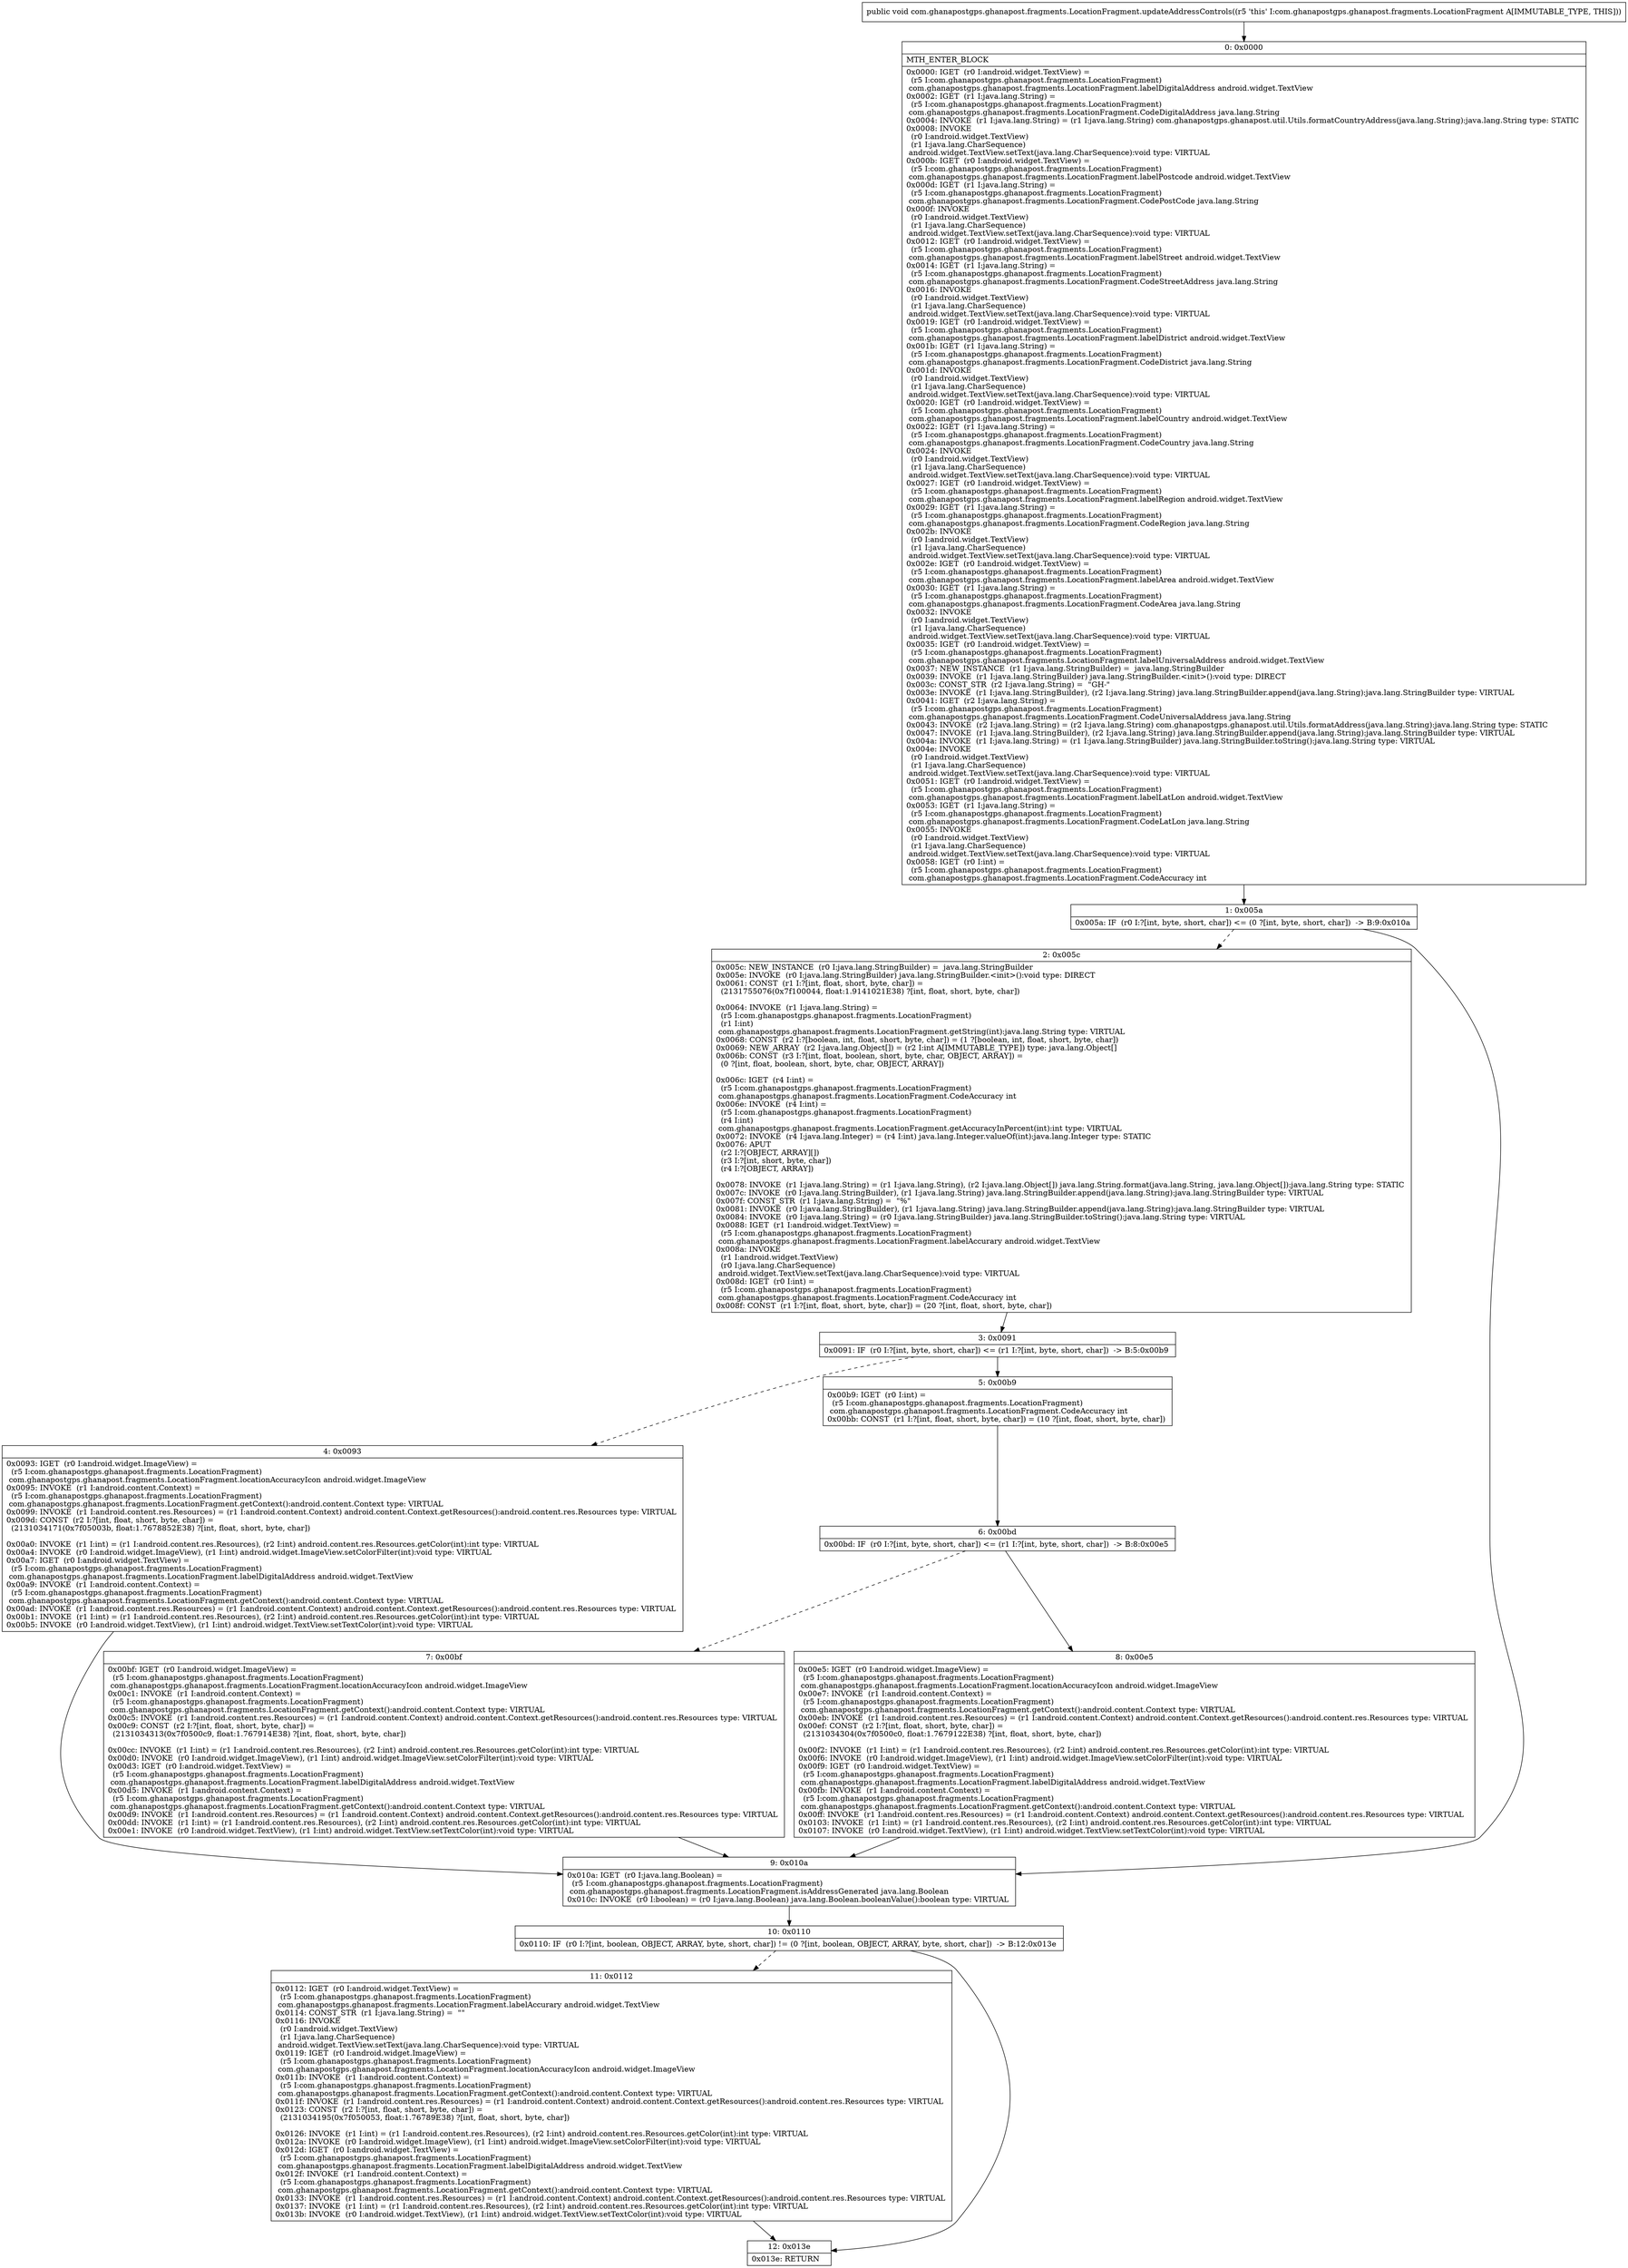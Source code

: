 digraph "CFG forcom.ghanapostgps.ghanapost.fragments.LocationFragment.updateAddressControls()V" {
Node_0 [shape=record,label="{0\:\ 0x0000|MTH_ENTER_BLOCK\l|0x0000: IGET  (r0 I:android.widget.TextView) = \l  (r5 I:com.ghanapostgps.ghanapost.fragments.LocationFragment)\l com.ghanapostgps.ghanapost.fragments.LocationFragment.labelDigitalAddress android.widget.TextView \l0x0002: IGET  (r1 I:java.lang.String) = \l  (r5 I:com.ghanapostgps.ghanapost.fragments.LocationFragment)\l com.ghanapostgps.ghanapost.fragments.LocationFragment.CodeDigitalAddress java.lang.String \l0x0004: INVOKE  (r1 I:java.lang.String) = (r1 I:java.lang.String) com.ghanapostgps.ghanapost.util.Utils.formatCountryAddress(java.lang.String):java.lang.String type: STATIC \l0x0008: INVOKE  \l  (r0 I:android.widget.TextView)\l  (r1 I:java.lang.CharSequence)\l android.widget.TextView.setText(java.lang.CharSequence):void type: VIRTUAL \l0x000b: IGET  (r0 I:android.widget.TextView) = \l  (r5 I:com.ghanapostgps.ghanapost.fragments.LocationFragment)\l com.ghanapostgps.ghanapost.fragments.LocationFragment.labelPostcode android.widget.TextView \l0x000d: IGET  (r1 I:java.lang.String) = \l  (r5 I:com.ghanapostgps.ghanapost.fragments.LocationFragment)\l com.ghanapostgps.ghanapost.fragments.LocationFragment.CodePostCode java.lang.String \l0x000f: INVOKE  \l  (r0 I:android.widget.TextView)\l  (r1 I:java.lang.CharSequence)\l android.widget.TextView.setText(java.lang.CharSequence):void type: VIRTUAL \l0x0012: IGET  (r0 I:android.widget.TextView) = \l  (r5 I:com.ghanapostgps.ghanapost.fragments.LocationFragment)\l com.ghanapostgps.ghanapost.fragments.LocationFragment.labelStreet android.widget.TextView \l0x0014: IGET  (r1 I:java.lang.String) = \l  (r5 I:com.ghanapostgps.ghanapost.fragments.LocationFragment)\l com.ghanapostgps.ghanapost.fragments.LocationFragment.CodeStreetAddress java.lang.String \l0x0016: INVOKE  \l  (r0 I:android.widget.TextView)\l  (r1 I:java.lang.CharSequence)\l android.widget.TextView.setText(java.lang.CharSequence):void type: VIRTUAL \l0x0019: IGET  (r0 I:android.widget.TextView) = \l  (r5 I:com.ghanapostgps.ghanapost.fragments.LocationFragment)\l com.ghanapostgps.ghanapost.fragments.LocationFragment.labelDistrict android.widget.TextView \l0x001b: IGET  (r1 I:java.lang.String) = \l  (r5 I:com.ghanapostgps.ghanapost.fragments.LocationFragment)\l com.ghanapostgps.ghanapost.fragments.LocationFragment.CodeDistrict java.lang.String \l0x001d: INVOKE  \l  (r0 I:android.widget.TextView)\l  (r1 I:java.lang.CharSequence)\l android.widget.TextView.setText(java.lang.CharSequence):void type: VIRTUAL \l0x0020: IGET  (r0 I:android.widget.TextView) = \l  (r5 I:com.ghanapostgps.ghanapost.fragments.LocationFragment)\l com.ghanapostgps.ghanapost.fragments.LocationFragment.labelCountry android.widget.TextView \l0x0022: IGET  (r1 I:java.lang.String) = \l  (r5 I:com.ghanapostgps.ghanapost.fragments.LocationFragment)\l com.ghanapostgps.ghanapost.fragments.LocationFragment.CodeCountry java.lang.String \l0x0024: INVOKE  \l  (r0 I:android.widget.TextView)\l  (r1 I:java.lang.CharSequence)\l android.widget.TextView.setText(java.lang.CharSequence):void type: VIRTUAL \l0x0027: IGET  (r0 I:android.widget.TextView) = \l  (r5 I:com.ghanapostgps.ghanapost.fragments.LocationFragment)\l com.ghanapostgps.ghanapost.fragments.LocationFragment.labelRegion android.widget.TextView \l0x0029: IGET  (r1 I:java.lang.String) = \l  (r5 I:com.ghanapostgps.ghanapost.fragments.LocationFragment)\l com.ghanapostgps.ghanapost.fragments.LocationFragment.CodeRegion java.lang.String \l0x002b: INVOKE  \l  (r0 I:android.widget.TextView)\l  (r1 I:java.lang.CharSequence)\l android.widget.TextView.setText(java.lang.CharSequence):void type: VIRTUAL \l0x002e: IGET  (r0 I:android.widget.TextView) = \l  (r5 I:com.ghanapostgps.ghanapost.fragments.LocationFragment)\l com.ghanapostgps.ghanapost.fragments.LocationFragment.labelArea android.widget.TextView \l0x0030: IGET  (r1 I:java.lang.String) = \l  (r5 I:com.ghanapostgps.ghanapost.fragments.LocationFragment)\l com.ghanapostgps.ghanapost.fragments.LocationFragment.CodeArea java.lang.String \l0x0032: INVOKE  \l  (r0 I:android.widget.TextView)\l  (r1 I:java.lang.CharSequence)\l android.widget.TextView.setText(java.lang.CharSequence):void type: VIRTUAL \l0x0035: IGET  (r0 I:android.widget.TextView) = \l  (r5 I:com.ghanapostgps.ghanapost.fragments.LocationFragment)\l com.ghanapostgps.ghanapost.fragments.LocationFragment.labelUniversalAddress android.widget.TextView \l0x0037: NEW_INSTANCE  (r1 I:java.lang.StringBuilder) =  java.lang.StringBuilder \l0x0039: INVOKE  (r1 I:java.lang.StringBuilder) java.lang.StringBuilder.\<init\>():void type: DIRECT \l0x003c: CONST_STR  (r2 I:java.lang.String) =  \"GH\-\" \l0x003e: INVOKE  (r1 I:java.lang.StringBuilder), (r2 I:java.lang.String) java.lang.StringBuilder.append(java.lang.String):java.lang.StringBuilder type: VIRTUAL \l0x0041: IGET  (r2 I:java.lang.String) = \l  (r5 I:com.ghanapostgps.ghanapost.fragments.LocationFragment)\l com.ghanapostgps.ghanapost.fragments.LocationFragment.CodeUniversalAddress java.lang.String \l0x0043: INVOKE  (r2 I:java.lang.String) = (r2 I:java.lang.String) com.ghanapostgps.ghanapost.util.Utils.formatAddress(java.lang.String):java.lang.String type: STATIC \l0x0047: INVOKE  (r1 I:java.lang.StringBuilder), (r2 I:java.lang.String) java.lang.StringBuilder.append(java.lang.String):java.lang.StringBuilder type: VIRTUAL \l0x004a: INVOKE  (r1 I:java.lang.String) = (r1 I:java.lang.StringBuilder) java.lang.StringBuilder.toString():java.lang.String type: VIRTUAL \l0x004e: INVOKE  \l  (r0 I:android.widget.TextView)\l  (r1 I:java.lang.CharSequence)\l android.widget.TextView.setText(java.lang.CharSequence):void type: VIRTUAL \l0x0051: IGET  (r0 I:android.widget.TextView) = \l  (r5 I:com.ghanapostgps.ghanapost.fragments.LocationFragment)\l com.ghanapostgps.ghanapost.fragments.LocationFragment.labelLatLon android.widget.TextView \l0x0053: IGET  (r1 I:java.lang.String) = \l  (r5 I:com.ghanapostgps.ghanapost.fragments.LocationFragment)\l com.ghanapostgps.ghanapost.fragments.LocationFragment.CodeLatLon java.lang.String \l0x0055: INVOKE  \l  (r0 I:android.widget.TextView)\l  (r1 I:java.lang.CharSequence)\l android.widget.TextView.setText(java.lang.CharSequence):void type: VIRTUAL \l0x0058: IGET  (r0 I:int) = \l  (r5 I:com.ghanapostgps.ghanapost.fragments.LocationFragment)\l com.ghanapostgps.ghanapost.fragments.LocationFragment.CodeAccuracy int \l}"];
Node_1 [shape=record,label="{1\:\ 0x005a|0x005a: IF  (r0 I:?[int, byte, short, char]) \<= (0 ?[int, byte, short, char])  \-\> B:9:0x010a \l}"];
Node_2 [shape=record,label="{2\:\ 0x005c|0x005c: NEW_INSTANCE  (r0 I:java.lang.StringBuilder) =  java.lang.StringBuilder \l0x005e: INVOKE  (r0 I:java.lang.StringBuilder) java.lang.StringBuilder.\<init\>():void type: DIRECT \l0x0061: CONST  (r1 I:?[int, float, short, byte, char]) = \l  (2131755076(0x7f100044, float:1.9141021E38) ?[int, float, short, byte, char])\l \l0x0064: INVOKE  (r1 I:java.lang.String) = \l  (r5 I:com.ghanapostgps.ghanapost.fragments.LocationFragment)\l  (r1 I:int)\l com.ghanapostgps.ghanapost.fragments.LocationFragment.getString(int):java.lang.String type: VIRTUAL \l0x0068: CONST  (r2 I:?[boolean, int, float, short, byte, char]) = (1 ?[boolean, int, float, short, byte, char]) \l0x0069: NEW_ARRAY  (r2 I:java.lang.Object[]) = (r2 I:int A[IMMUTABLE_TYPE]) type: java.lang.Object[] \l0x006b: CONST  (r3 I:?[int, float, boolean, short, byte, char, OBJECT, ARRAY]) = \l  (0 ?[int, float, boolean, short, byte, char, OBJECT, ARRAY])\l \l0x006c: IGET  (r4 I:int) = \l  (r5 I:com.ghanapostgps.ghanapost.fragments.LocationFragment)\l com.ghanapostgps.ghanapost.fragments.LocationFragment.CodeAccuracy int \l0x006e: INVOKE  (r4 I:int) = \l  (r5 I:com.ghanapostgps.ghanapost.fragments.LocationFragment)\l  (r4 I:int)\l com.ghanapostgps.ghanapost.fragments.LocationFragment.getAccuracyInPercent(int):int type: VIRTUAL \l0x0072: INVOKE  (r4 I:java.lang.Integer) = (r4 I:int) java.lang.Integer.valueOf(int):java.lang.Integer type: STATIC \l0x0076: APUT  \l  (r2 I:?[OBJECT, ARRAY][])\l  (r3 I:?[int, short, byte, char])\l  (r4 I:?[OBJECT, ARRAY])\l \l0x0078: INVOKE  (r1 I:java.lang.String) = (r1 I:java.lang.String), (r2 I:java.lang.Object[]) java.lang.String.format(java.lang.String, java.lang.Object[]):java.lang.String type: STATIC \l0x007c: INVOKE  (r0 I:java.lang.StringBuilder), (r1 I:java.lang.String) java.lang.StringBuilder.append(java.lang.String):java.lang.StringBuilder type: VIRTUAL \l0x007f: CONST_STR  (r1 I:java.lang.String) =  \"%\" \l0x0081: INVOKE  (r0 I:java.lang.StringBuilder), (r1 I:java.lang.String) java.lang.StringBuilder.append(java.lang.String):java.lang.StringBuilder type: VIRTUAL \l0x0084: INVOKE  (r0 I:java.lang.String) = (r0 I:java.lang.StringBuilder) java.lang.StringBuilder.toString():java.lang.String type: VIRTUAL \l0x0088: IGET  (r1 I:android.widget.TextView) = \l  (r5 I:com.ghanapostgps.ghanapost.fragments.LocationFragment)\l com.ghanapostgps.ghanapost.fragments.LocationFragment.labelAccurary android.widget.TextView \l0x008a: INVOKE  \l  (r1 I:android.widget.TextView)\l  (r0 I:java.lang.CharSequence)\l android.widget.TextView.setText(java.lang.CharSequence):void type: VIRTUAL \l0x008d: IGET  (r0 I:int) = \l  (r5 I:com.ghanapostgps.ghanapost.fragments.LocationFragment)\l com.ghanapostgps.ghanapost.fragments.LocationFragment.CodeAccuracy int \l0x008f: CONST  (r1 I:?[int, float, short, byte, char]) = (20 ?[int, float, short, byte, char]) \l}"];
Node_3 [shape=record,label="{3\:\ 0x0091|0x0091: IF  (r0 I:?[int, byte, short, char]) \<= (r1 I:?[int, byte, short, char])  \-\> B:5:0x00b9 \l}"];
Node_4 [shape=record,label="{4\:\ 0x0093|0x0093: IGET  (r0 I:android.widget.ImageView) = \l  (r5 I:com.ghanapostgps.ghanapost.fragments.LocationFragment)\l com.ghanapostgps.ghanapost.fragments.LocationFragment.locationAccuracyIcon android.widget.ImageView \l0x0095: INVOKE  (r1 I:android.content.Context) = \l  (r5 I:com.ghanapostgps.ghanapost.fragments.LocationFragment)\l com.ghanapostgps.ghanapost.fragments.LocationFragment.getContext():android.content.Context type: VIRTUAL \l0x0099: INVOKE  (r1 I:android.content.res.Resources) = (r1 I:android.content.Context) android.content.Context.getResources():android.content.res.Resources type: VIRTUAL \l0x009d: CONST  (r2 I:?[int, float, short, byte, char]) = \l  (2131034171(0x7f05003b, float:1.7678852E38) ?[int, float, short, byte, char])\l \l0x00a0: INVOKE  (r1 I:int) = (r1 I:android.content.res.Resources), (r2 I:int) android.content.res.Resources.getColor(int):int type: VIRTUAL \l0x00a4: INVOKE  (r0 I:android.widget.ImageView), (r1 I:int) android.widget.ImageView.setColorFilter(int):void type: VIRTUAL \l0x00a7: IGET  (r0 I:android.widget.TextView) = \l  (r5 I:com.ghanapostgps.ghanapost.fragments.LocationFragment)\l com.ghanapostgps.ghanapost.fragments.LocationFragment.labelDigitalAddress android.widget.TextView \l0x00a9: INVOKE  (r1 I:android.content.Context) = \l  (r5 I:com.ghanapostgps.ghanapost.fragments.LocationFragment)\l com.ghanapostgps.ghanapost.fragments.LocationFragment.getContext():android.content.Context type: VIRTUAL \l0x00ad: INVOKE  (r1 I:android.content.res.Resources) = (r1 I:android.content.Context) android.content.Context.getResources():android.content.res.Resources type: VIRTUAL \l0x00b1: INVOKE  (r1 I:int) = (r1 I:android.content.res.Resources), (r2 I:int) android.content.res.Resources.getColor(int):int type: VIRTUAL \l0x00b5: INVOKE  (r0 I:android.widget.TextView), (r1 I:int) android.widget.TextView.setTextColor(int):void type: VIRTUAL \l}"];
Node_5 [shape=record,label="{5\:\ 0x00b9|0x00b9: IGET  (r0 I:int) = \l  (r5 I:com.ghanapostgps.ghanapost.fragments.LocationFragment)\l com.ghanapostgps.ghanapost.fragments.LocationFragment.CodeAccuracy int \l0x00bb: CONST  (r1 I:?[int, float, short, byte, char]) = (10 ?[int, float, short, byte, char]) \l}"];
Node_6 [shape=record,label="{6\:\ 0x00bd|0x00bd: IF  (r0 I:?[int, byte, short, char]) \<= (r1 I:?[int, byte, short, char])  \-\> B:8:0x00e5 \l}"];
Node_7 [shape=record,label="{7\:\ 0x00bf|0x00bf: IGET  (r0 I:android.widget.ImageView) = \l  (r5 I:com.ghanapostgps.ghanapost.fragments.LocationFragment)\l com.ghanapostgps.ghanapost.fragments.LocationFragment.locationAccuracyIcon android.widget.ImageView \l0x00c1: INVOKE  (r1 I:android.content.Context) = \l  (r5 I:com.ghanapostgps.ghanapost.fragments.LocationFragment)\l com.ghanapostgps.ghanapost.fragments.LocationFragment.getContext():android.content.Context type: VIRTUAL \l0x00c5: INVOKE  (r1 I:android.content.res.Resources) = (r1 I:android.content.Context) android.content.Context.getResources():android.content.res.Resources type: VIRTUAL \l0x00c9: CONST  (r2 I:?[int, float, short, byte, char]) = \l  (2131034313(0x7f0500c9, float:1.767914E38) ?[int, float, short, byte, char])\l \l0x00cc: INVOKE  (r1 I:int) = (r1 I:android.content.res.Resources), (r2 I:int) android.content.res.Resources.getColor(int):int type: VIRTUAL \l0x00d0: INVOKE  (r0 I:android.widget.ImageView), (r1 I:int) android.widget.ImageView.setColorFilter(int):void type: VIRTUAL \l0x00d3: IGET  (r0 I:android.widget.TextView) = \l  (r5 I:com.ghanapostgps.ghanapost.fragments.LocationFragment)\l com.ghanapostgps.ghanapost.fragments.LocationFragment.labelDigitalAddress android.widget.TextView \l0x00d5: INVOKE  (r1 I:android.content.Context) = \l  (r5 I:com.ghanapostgps.ghanapost.fragments.LocationFragment)\l com.ghanapostgps.ghanapost.fragments.LocationFragment.getContext():android.content.Context type: VIRTUAL \l0x00d9: INVOKE  (r1 I:android.content.res.Resources) = (r1 I:android.content.Context) android.content.Context.getResources():android.content.res.Resources type: VIRTUAL \l0x00dd: INVOKE  (r1 I:int) = (r1 I:android.content.res.Resources), (r2 I:int) android.content.res.Resources.getColor(int):int type: VIRTUAL \l0x00e1: INVOKE  (r0 I:android.widget.TextView), (r1 I:int) android.widget.TextView.setTextColor(int):void type: VIRTUAL \l}"];
Node_8 [shape=record,label="{8\:\ 0x00e5|0x00e5: IGET  (r0 I:android.widget.ImageView) = \l  (r5 I:com.ghanapostgps.ghanapost.fragments.LocationFragment)\l com.ghanapostgps.ghanapost.fragments.LocationFragment.locationAccuracyIcon android.widget.ImageView \l0x00e7: INVOKE  (r1 I:android.content.Context) = \l  (r5 I:com.ghanapostgps.ghanapost.fragments.LocationFragment)\l com.ghanapostgps.ghanapost.fragments.LocationFragment.getContext():android.content.Context type: VIRTUAL \l0x00eb: INVOKE  (r1 I:android.content.res.Resources) = (r1 I:android.content.Context) android.content.Context.getResources():android.content.res.Resources type: VIRTUAL \l0x00ef: CONST  (r2 I:?[int, float, short, byte, char]) = \l  (2131034304(0x7f0500c0, float:1.7679122E38) ?[int, float, short, byte, char])\l \l0x00f2: INVOKE  (r1 I:int) = (r1 I:android.content.res.Resources), (r2 I:int) android.content.res.Resources.getColor(int):int type: VIRTUAL \l0x00f6: INVOKE  (r0 I:android.widget.ImageView), (r1 I:int) android.widget.ImageView.setColorFilter(int):void type: VIRTUAL \l0x00f9: IGET  (r0 I:android.widget.TextView) = \l  (r5 I:com.ghanapostgps.ghanapost.fragments.LocationFragment)\l com.ghanapostgps.ghanapost.fragments.LocationFragment.labelDigitalAddress android.widget.TextView \l0x00fb: INVOKE  (r1 I:android.content.Context) = \l  (r5 I:com.ghanapostgps.ghanapost.fragments.LocationFragment)\l com.ghanapostgps.ghanapost.fragments.LocationFragment.getContext():android.content.Context type: VIRTUAL \l0x00ff: INVOKE  (r1 I:android.content.res.Resources) = (r1 I:android.content.Context) android.content.Context.getResources():android.content.res.Resources type: VIRTUAL \l0x0103: INVOKE  (r1 I:int) = (r1 I:android.content.res.Resources), (r2 I:int) android.content.res.Resources.getColor(int):int type: VIRTUAL \l0x0107: INVOKE  (r0 I:android.widget.TextView), (r1 I:int) android.widget.TextView.setTextColor(int):void type: VIRTUAL \l}"];
Node_9 [shape=record,label="{9\:\ 0x010a|0x010a: IGET  (r0 I:java.lang.Boolean) = \l  (r5 I:com.ghanapostgps.ghanapost.fragments.LocationFragment)\l com.ghanapostgps.ghanapost.fragments.LocationFragment.isAddressGenerated java.lang.Boolean \l0x010c: INVOKE  (r0 I:boolean) = (r0 I:java.lang.Boolean) java.lang.Boolean.booleanValue():boolean type: VIRTUAL \l}"];
Node_10 [shape=record,label="{10\:\ 0x0110|0x0110: IF  (r0 I:?[int, boolean, OBJECT, ARRAY, byte, short, char]) != (0 ?[int, boolean, OBJECT, ARRAY, byte, short, char])  \-\> B:12:0x013e \l}"];
Node_11 [shape=record,label="{11\:\ 0x0112|0x0112: IGET  (r0 I:android.widget.TextView) = \l  (r5 I:com.ghanapostgps.ghanapost.fragments.LocationFragment)\l com.ghanapostgps.ghanapost.fragments.LocationFragment.labelAccurary android.widget.TextView \l0x0114: CONST_STR  (r1 I:java.lang.String) =  \"\" \l0x0116: INVOKE  \l  (r0 I:android.widget.TextView)\l  (r1 I:java.lang.CharSequence)\l android.widget.TextView.setText(java.lang.CharSequence):void type: VIRTUAL \l0x0119: IGET  (r0 I:android.widget.ImageView) = \l  (r5 I:com.ghanapostgps.ghanapost.fragments.LocationFragment)\l com.ghanapostgps.ghanapost.fragments.LocationFragment.locationAccuracyIcon android.widget.ImageView \l0x011b: INVOKE  (r1 I:android.content.Context) = \l  (r5 I:com.ghanapostgps.ghanapost.fragments.LocationFragment)\l com.ghanapostgps.ghanapost.fragments.LocationFragment.getContext():android.content.Context type: VIRTUAL \l0x011f: INVOKE  (r1 I:android.content.res.Resources) = (r1 I:android.content.Context) android.content.Context.getResources():android.content.res.Resources type: VIRTUAL \l0x0123: CONST  (r2 I:?[int, float, short, byte, char]) = \l  (2131034195(0x7f050053, float:1.76789E38) ?[int, float, short, byte, char])\l \l0x0126: INVOKE  (r1 I:int) = (r1 I:android.content.res.Resources), (r2 I:int) android.content.res.Resources.getColor(int):int type: VIRTUAL \l0x012a: INVOKE  (r0 I:android.widget.ImageView), (r1 I:int) android.widget.ImageView.setColorFilter(int):void type: VIRTUAL \l0x012d: IGET  (r0 I:android.widget.TextView) = \l  (r5 I:com.ghanapostgps.ghanapost.fragments.LocationFragment)\l com.ghanapostgps.ghanapost.fragments.LocationFragment.labelDigitalAddress android.widget.TextView \l0x012f: INVOKE  (r1 I:android.content.Context) = \l  (r5 I:com.ghanapostgps.ghanapost.fragments.LocationFragment)\l com.ghanapostgps.ghanapost.fragments.LocationFragment.getContext():android.content.Context type: VIRTUAL \l0x0133: INVOKE  (r1 I:android.content.res.Resources) = (r1 I:android.content.Context) android.content.Context.getResources():android.content.res.Resources type: VIRTUAL \l0x0137: INVOKE  (r1 I:int) = (r1 I:android.content.res.Resources), (r2 I:int) android.content.res.Resources.getColor(int):int type: VIRTUAL \l0x013b: INVOKE  (r0 I:android.widget.TextView), (r1 I:int) android.widget.TextView.setTextColor(int):void type: VIRTUAL \l}"];
Node_12 [shape=record,label="{12\:\ 0x013e|0x013e: RETURN   \l}"];
MethodNode[shape=record,label="{public void com.ghanapostgps.ghanapost.fragments.LocationFragment.updateAddressControls((r5 'this' I:com.ghanapostgps.ghanapost.fragments.LocationFragment A[IMMUTABLE_TYPE, THIS])) }"];
MethodNode -> Node_0;
Node_0 -> Node_1;
Node_1 -> Node_2[style=dashed];
Node_1 -> Node_9;
Node_2 -> Node_3;
Node_3 -> Node_4[style=dashed];
Node_3 -> Node_5;
Node_4 -> Node_9;
Node_5 -> Node_6;
Node_6 -> Node_7[style=dashed];
Node_6 -> Node_8;
Node_7 -> Node_9;
Node_8 -> Node_9;
Node_9 -> Node_10;
Node_10 -> Node_11[style=dashed];
Node_10 -> Node_12;
Node_11 -> Node_12;
}


